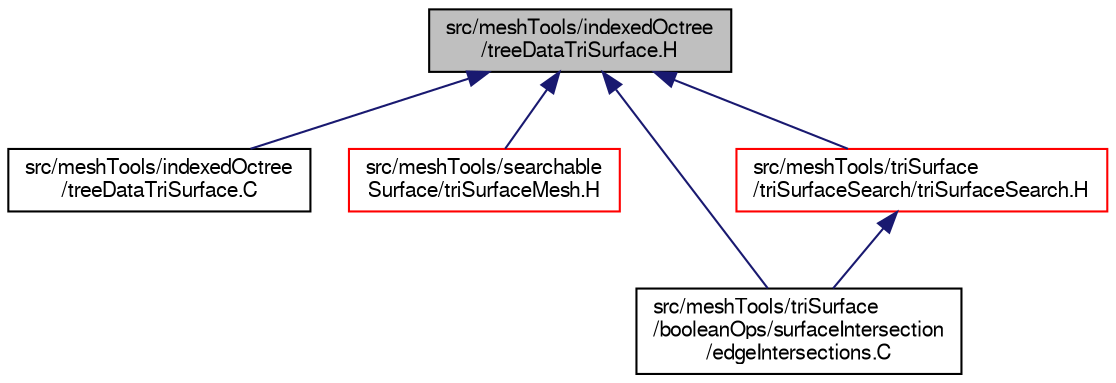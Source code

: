 digraph "src/meshTools/indexedOctree/treeDataTriSurface.H"
{
  bgcolor="transparent";
  edge [fontname="FreeSans",fontsize="10",labelfontname="FreeSans",labelfontsize="10"];
  node [fontname="FreeSans",fontsize="10",shape=record];
  Node182 [label="src/meshTools/indexedOctree\l/treeDataTriSurface.H",height=0.2,width=0.4,color="black", fillcolor="grey75", style="filled", fontcolor="black"];
  Node182 -> Node183 [dir="back",color="midnightblue",fontsize="10",style="solid",fontname="FreeSans"];
  Node183 [label="src/meshTools/indexedOctree\l/treeDataTriSurface.C",height=0.2,width=0.4,color="black",URL="$a07574.html"];
  Node182 -> Node184 [dir="back",color="midnightblue",fontsize="10",style="solid",fontname="FreeSans"];
  Node184 [label="src/meshTools/searchable\lSurface/triSurfaceMesh.H",height=0.2,width=0.4,color="red",URL="$a07850.html"];
  Node182 -> Node198 [dir="back",color="midnightblue",fontsize="10",style="solid",fontname="FreeSans"];
  Node198 [label="src/meshTools/triSurface\l/booleanOps/surfaceIntersection\l/edgeIntersections.C",height=0.2,width=0.4,color="black",URL="$a08192.html"];
  Node182 -> Node199 [dir="back",color="midnightblue",fontsize="10",style="solid",fontname="FreeSans"];
  Node199 [label="src/meshTools/triSurface\l/triSurfaceSearch/triSurfaceSearch.H",height=0.2,width=0.4,color="red",URL="$a08243.html"];
  Node199 -> Node198 [dir="back",color="midnightblue",fontsize="10",style="solid",fontname="FreeSans"];
}
